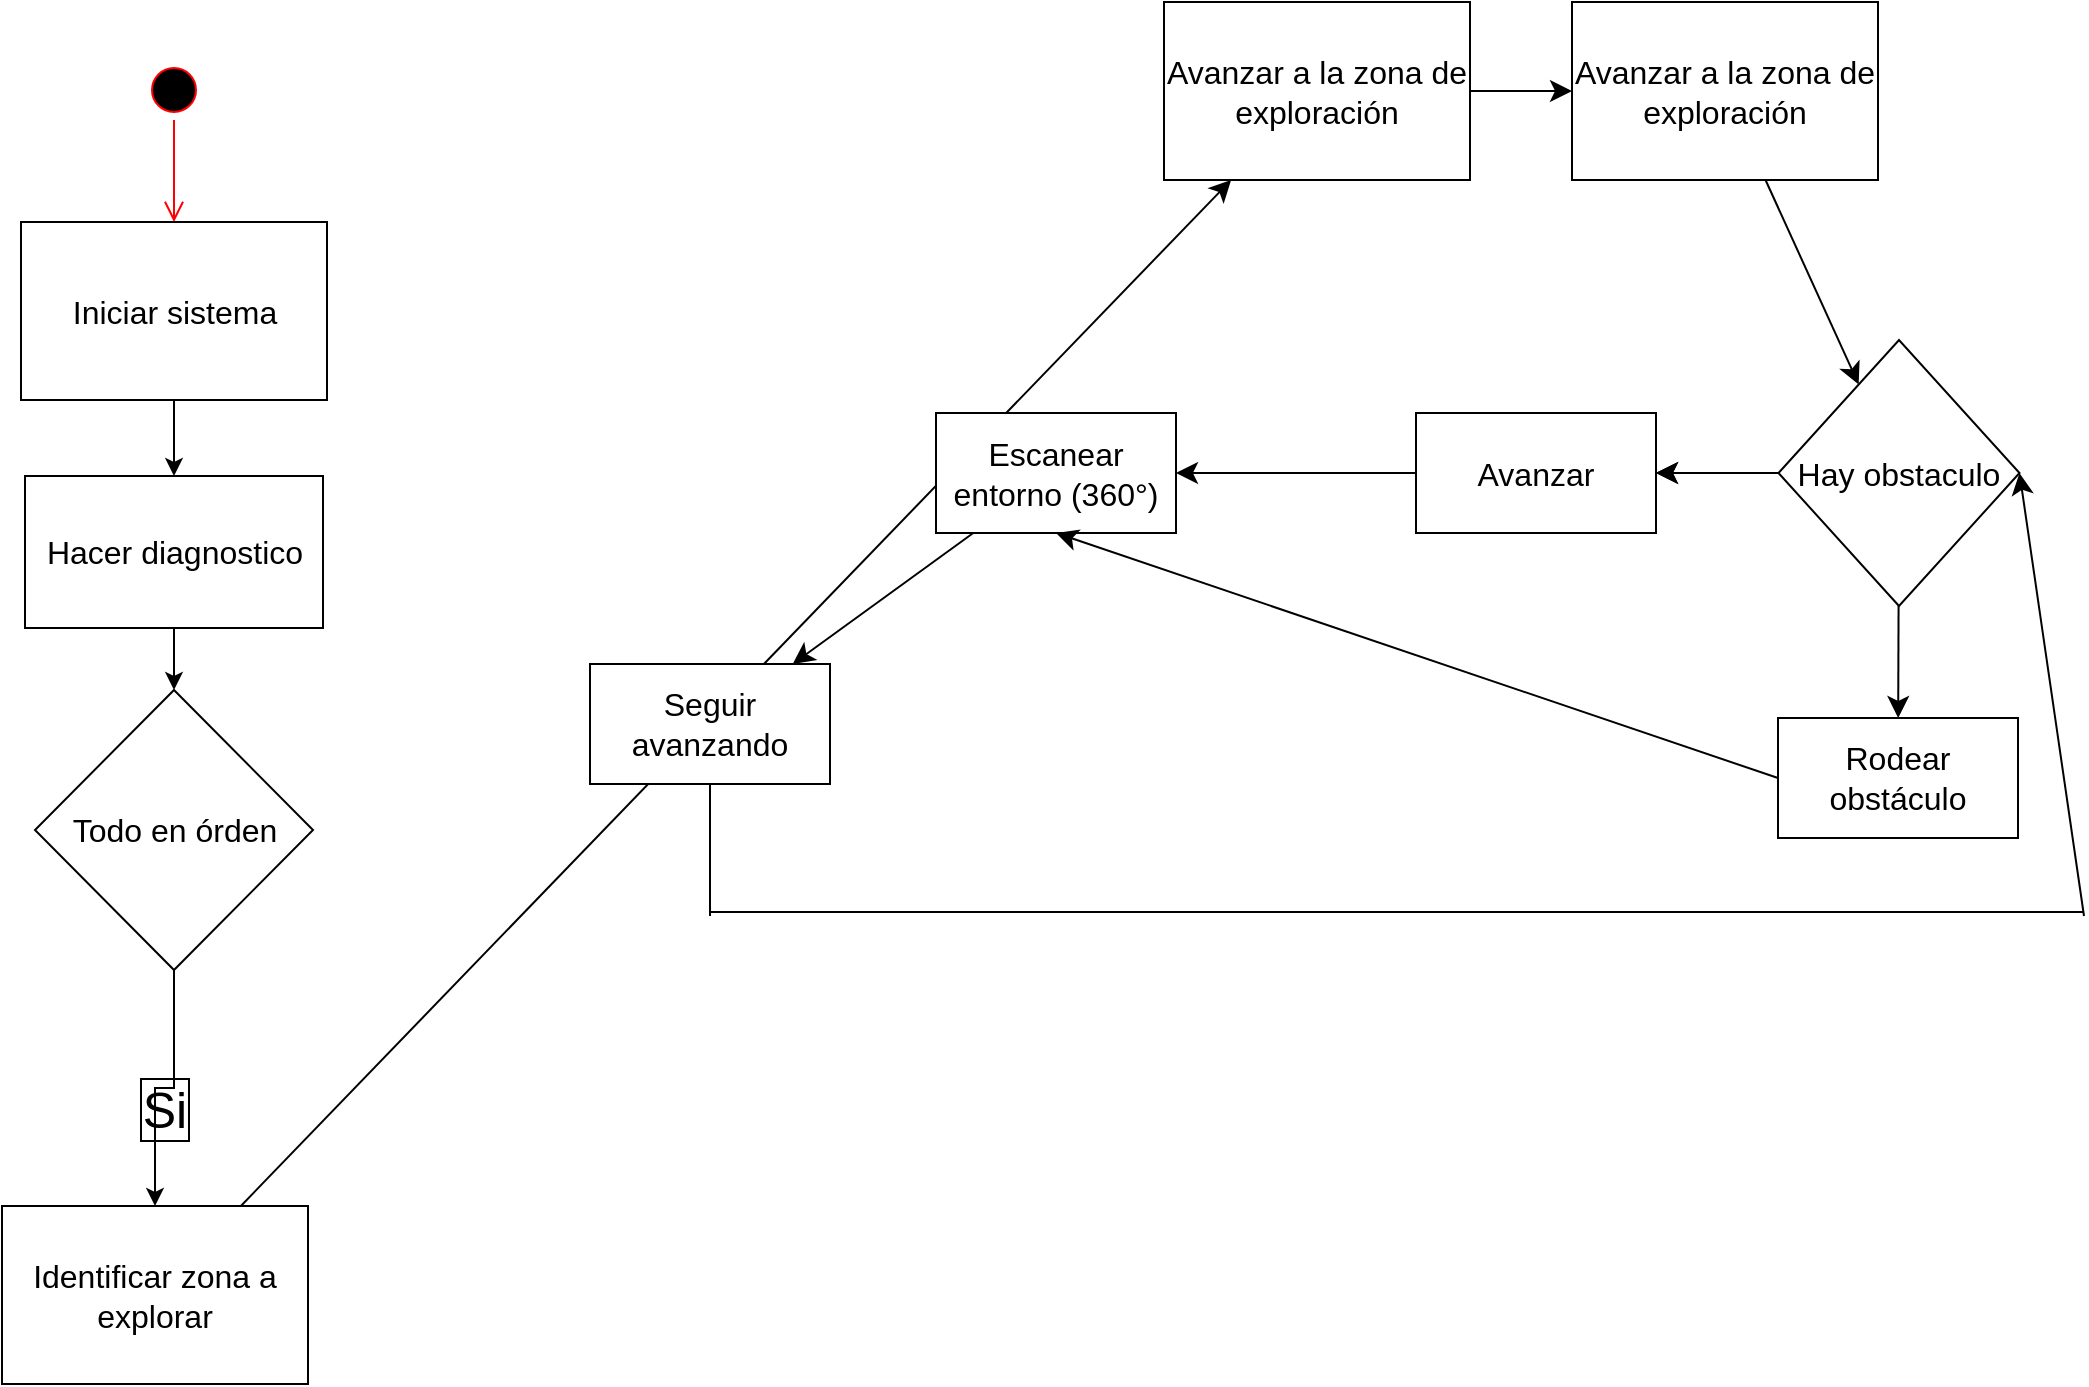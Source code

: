 <mxfile version="22.1.7" type="github">
  <diagram name="Página-1" id="3SueJyjgRHZHnrw7n_LL">
    <mxGraphModel dx="1867" dy="730" grid="0" gridSize="10" guides="1" tooltips="1" connect="1" arrows="1" fold="1" page="0" pageScale="1" pageWidth="827" pageHeight="1169" math="0" shadow="0">
      <root>
        <mxCell id="0" />
        <mxCell id="1" parent="0" />
        <mxCell id="StK6_liGXpHOTkDl08R3-5" value="" style="ellipse;html=1;shape=startState;fillColor=#000000;strokeColor=#ff0000;fontSize=16;direction=east;flipV=0;" parent="1" vertex="1">
          <mxGeometry x="-190" y="172" width="30" height="30" as="geometry" />
        </mxCell>
        <mxCell id="StK6_liGXpHOTkDl08R3-6" value="" style="edgeStyle=orthogonalEdgeStyle;html=1;verticalAlign=bottom;endArrow=open;endSize=8;strokeColor=#ff0000;rounded=0;fontSize=12;curved=1;entryX=0.5;entryY=0;entryDx=0;entryDy=0;" parent="1" source="StK6_liGXpHOTkDl08R3-5" edge="1" target="StK6_liGXpHOTkDl08R3-7">
          <mxGeometry relative="1" as="geometry">
            <mxPoint x="-111" y="187.571" as="targetPoint" />
          </mxGeometry>
        </mxCell>
        <mxCell id="KCtqKOgHuIInQXFW7zM9-2" value="" style="edgeStyle=orthogonalEdgeStyle;rounded=0;orthogonalLoop=1;jettySize=auto;html=1;" edge="1" parent="1" source="StK6_liGXpHOTkDl08R3-7" target="KCtqKOgHuIInQXFW7zM9-1">
          <mxGeometry relative="1" as="geometry" />
        </mxCell>
        <mxCell id="StK6_liGXpHOTkDl08R3-7" value="Iniciar sistema" style="rounded=0;whiteSpace=wrap;html=1;fontSize=16;align=center;direction=east;flipV=0;" parent="1" vertex="1">
          <mxGeometry x="-251.5" y="253" width="153" height="89" as="geometry" />
        </mxCell>
        <mxCell id="StK6_liGXpHOTkDl08R3-11" value="" style="edgeStyle=none;curved=1;rounded=0;orthogonalLoop=1;jettySize=auto;html=1;fontSize=12;startSize=8;endSize=8;" parent="1" source="StK6_liGXpHOTkDl08R3-8" target="StK6_liGXpHOTkDl08R3-10" edge="1">
          <mxGeometry relative="1" as="geometry" />
        </mxCell>
        <mxCell id="StK6_liGXpHOTkDl08R3-8" value="Identificar zona a explorar" style="rounded=0;whiteSpace=wrap;html=1;fontSize=16;align=center;direction=east;flipV=0;" parent="1" vertex="1">
          <mxGeometry x="-261" y="745" width="153" height="89" as="geometry" />
        </mxCell>
        <mxCell id="StK6_liGXpHOTkDl08R3-22" value="" style="edgeStyle=none;curved=1;rounded=0;orthogonalLoop=1;jettySize=auto;html=1;fontSize=12;startSize=8;endSize=8;" parent="1" source="StK6_liGXpHOTkDl08R3-10" target="StK6_liGXpHOTkDl08R3-21" edge="1">
          <mxGeometry relative="1" as="geometry" />
        </mxCell>
        <mxCell id="StK6_liGXpHOTkDl08R3-10" value="Avanzar a la zona de exploración" style="rounded=0;whiteSpace=wrap;html=1;fontSize=16;align=center;direction=east;flipV=0;" parent="1" vertex="1">
          <mxGeometry x="320" y="143" width="153" height="89" as="geometry" />
        </mxCell>
        <mxCell id="StK6_liGXpHOTkDl08R3-27" value="" style="edgeStyle=none;curved=1;rounded=0;orthogonalLoop=1;jettySize=auto;html=1;fontSize=12;startSize=8;endSize=8;" parent="1" source="StK6_liGXpHOTkDl08R3-21" target="StK6_liGXpHOTkDl08R3-25" edge="1">
          <mxGeometry relative="1" as="geometry" />
        </mxCell>
        <mxCell id="StK6_liGXpHOTkDl08R3-21" value="Avanzar a la zona de exploración" style="rounded=0;whiteSpace=wrap;html=1;fontSize=16;align=center;direction=east;flipV=0;" parent="1" vertex="1">
          <mxGeometry x="524" y="143" width="153" height="89" as="geometry" />
        </mxCell>
        <mxCell id="StK6_liGXpHOTkDl08R3-30" value="" style="edgeStyle=none;curved=1;rounded=0;orthogonalLoop=1;jettySize=auto;html=1;fontSize=12;startSize=8;endSize=8;" parent="1" source="StK6_liGXpHOTkDl08R3-25" target="StK6_liGXpHOTkDl08R3-29" edge="1">
          <mxGeometry relative="1" as="geometry" />
        </mxCell>
        <mxCell id="StK6_liGXpHOTkDl08R3-31" value="" style="edgeStyle=none;curved=1;rounded=0;orthogonalLoop=1;jettySize=auto;html=1;fontSize=12;startSize=8;endSize=8;" parent="1" source="StK6_liGXpHOTkDl08R3-25" target="StK6_liGXpHOTkDl08R3-29" edge="1">
          <mxGeometry relative="1" as="geometry" />
        </mxCell>
        <mxCell id="StK6_liGXpHOTkDl08R3-35" value="" style="edgeStyle=none;curved=1;rounded=0;orthogonalLoop=1;jettySize=auto;html=1;fontSize=12;startSize=8;endSize=8;" parent="1" source="StK6_liGXpHOTkDl08R3-25" target="StK6_liGXpHOTkDl08R3-34" edge="1">
          <mxGeometry relative="1" as="geometry" />
        </mxCell>
        <mxCell id="StK6_liGXpHOTkDl08R3-25" value="Hay obstaculo" style="rhombus;whiteSpace=wrap;html=1;fontSize=16;flipH=1;flipV=1;" parent="1" vertex="1">
          <mxGeometry x="627.25" y="312" width="120.5" height="133" as="geometry" />
        </mxCell>
        <mxCell id="StK6_liGXpHOTkDl08R3-33" value="" style="edgeStyle=none;curved=1;rounded=0;orthogonalLoop=1;jettySize=auto;html=1;fontSize=12;startSize=8;endSize=8;" parent="1" source="StK6_liGXpHOTkDl08R3-29" target="StK6_liGXpHOTkDl08R3-32" edge="1">
          <mxGeometry relative="1" as="geometry" />
        </mxCell>
        <mxCell id="StK6_liGXpHOTkDl08R3-29" value="Avanzar" style="whiteSpace=wrap;html=1;fontSize=16;" parent="1" vertex="1">
          <mxGeometry x="446" y="348.5" width="120" height="60" as="geometry" />
        </mxCell>
        <mxCell id="StK6_liGXpHOTkDl08R3-39" value="" style="edgeStyle=none;curved=1;rounded=0;orthogonalLoop=1;jettySize=auto;html=1;fontSize=12;startSize=8;endSize=8;" parent="1" source="StK6_liGXpHOTkDl08R3-32" target="StK6_liGXpHOTkDl08R3-38" edge="1">
          <mxGeometry relative="1" as="geometry" />
        </mxCell>
        <mxCell id="StK6_liGXpHOTkDl08R3-32" value="Escanear entorno (360°)" style="whiteSpace=wrap;html=1;fontSize=16;" parent="1" vertex="1">
          <mxGeometry x="206" y="348.5" width="120" height="60" as="geometry" />
        </mxCell>
        <mxCell id="StK6_liGXpHOTkDl08R3-37" style="edgeStyle=none;curved=1;rounded=0;orthogonalLoop=1;jettySize=auto;html=1;exitX=0;exitY=0.5;exitDx=0;exitDy=0;entryX=0.5;entryY=1;entryDx=0;entryDy=0;fontSize=12;startSize=8;endSize=8;" parent="1" source="StK6_liGXpHOTkDl08R3-34" target="StK6_liGXpHOTkDl08R3-32" edge="1">
          <mxGeometry relative="1" as="geometry" />
        </mxCell>
        <mxCell id="StK6_liGXpHOTkDl08R3-34" value="Rodear obstáculo" style="whiteSpace=wrap;html=1;fontSize=16;" parent="1" vertex="1">
          <mxGeometry x="627" y="501" width="120" height="60" as="geometry" />
        </mxCell>
        <mxCell id="StK6_liGXpHOTkDl08R3-38" value="Seguir avanzando" style="whiteSpace=wrap;html=1;fontSize=16;" parent="1" vertex="1">
          <mxGeometry x="33" y="474" width="120" height="60" as="geometry" />
        </mxCell>
        <mxCell id="StK6_liGXpHOTkDl08R3-44" value="" style="endArrow=none;html=1;rounded=0;fontSize=12;startSize=8;endSize=8;curved=1;entryX=0.5;entryY=1;entryDx=0;entryDy=0;" parent="1" target="StK6_liGXpHOTkDl08R3-38" edge="1">
          <mxGeometry width="50" height="50" relative="1" as="geometry">
            <mxPoint x="93" y="600" as="sourcePoint" />
            <mxPoint x="127" y="404" as="targetPoint" />
          </mxGeometry>
        </mxCell>
        <mxCell id="StK6_liGXpHOTkDl08R3-46" value="" style="endArrow=none;html=1;rounded=0;fontSize=12;startSize=8;endSize=8;curved=1;" parent="1" edge="1">
          <mxGeometry width="50" height="50" relative="1" as="geometry">
            <mxPoint x="93" y="598" as="sourcePoint" />
            <mxPoint x="780" y="598" as="targetPoint" />
          </mxGeometry>
        </mxCell>
        <mxCell id="StK6_liGXpHOTkDl08R3-47" value="" style="endArrow=classic;html=1;rounded=0;fontSize=12;startSize=8;endSize=8;curved=1;entryX=1;entryY=0.5;entryDx=0;entryDy=0;" parent="1" target="StK6_liGXpHOTkDl08R3-25" edge="1">
          <mxGeometry width="50" height="50" relative="1" as="geometry">
            <mxPoint x="780" y="600" as="sourcePoint" />
            <mxPoint x="307" y="369" as="targetPoint" />
          </mxGeometry>
        </mxCell>
        <mxCell id="KCtqKOgHuIInQXFW7zM9-4" value="" style="edgeStyle=orthogonalEdgeStyle;rounded=0;orthogonalLoop=1;jettySize=auto;html=1;" edge="1" parent="1" source="KCtqKOgHuIInQXFW7zM9-1" target="KCtqKOgHuIInQXFW7zM9-3">
          <mxGeometry relative="1" as="geometry" />
        </mxCell>
        <mxCell id="KCtqKOgHuIInQXFW7zM9-1" value="Hacer diagnostico" style="whiteSpace=wrap;html=1;fontSize=16;rounded=0;" vertex="1" parent="1">
          <mxGeometry x="-249.5" y="380" width="149" height="76" as="geometry" />
        </mxCell>
        <mxCell id="KCtqKOgHuIInQXFW7zM9-14" style="edgeStyle=orthogonalEdgeStyle;rounded=0;orthogonalLoop=1;jettySize=auto;html=1;exitX=0.5;exitY=1;exitDx=0;exitDy=0;" edge="1" parent="1" source="KCtqKOgHuIInQXFW7zM9-3" target="StK6_liGXpHOTkDl08R3-8">
          <mxGeometry relative="1" as="geometry" />
        </mxCell>
        <mxCell id="KCtqKOgHuIInQXFW7zM9-3" value="Todo en órden" style="rhombus;whiteSpace=wrap;html=1;fontSize=16;rounded=0;" vertex="1" parent="1">
          <mxGeometry x="-244.5" y="487" width="139" height="140" as="geometry" />
        </mxCell>
        <mxCell id="KCtqKOgHuIInQXFW7zM9-7" value="&lt;font style=&quot;font-size: 25px;&quot;&gt;Si&lt;/font&gt;" style="text;html=1;strokeColor=none;fillColor=none;align=center;verticalAlign=middle;whiteSpace=wrap;rounded=0;rotation=0;labelBorderColor=default;" vertex="1" parent="1">
          <mxGeometry x="-229" y="670" width="99" height="52" as="geometry" />
        </mxCell>
      </root>
    </mxGraphModel>
  </diagram>
</mxfile>
